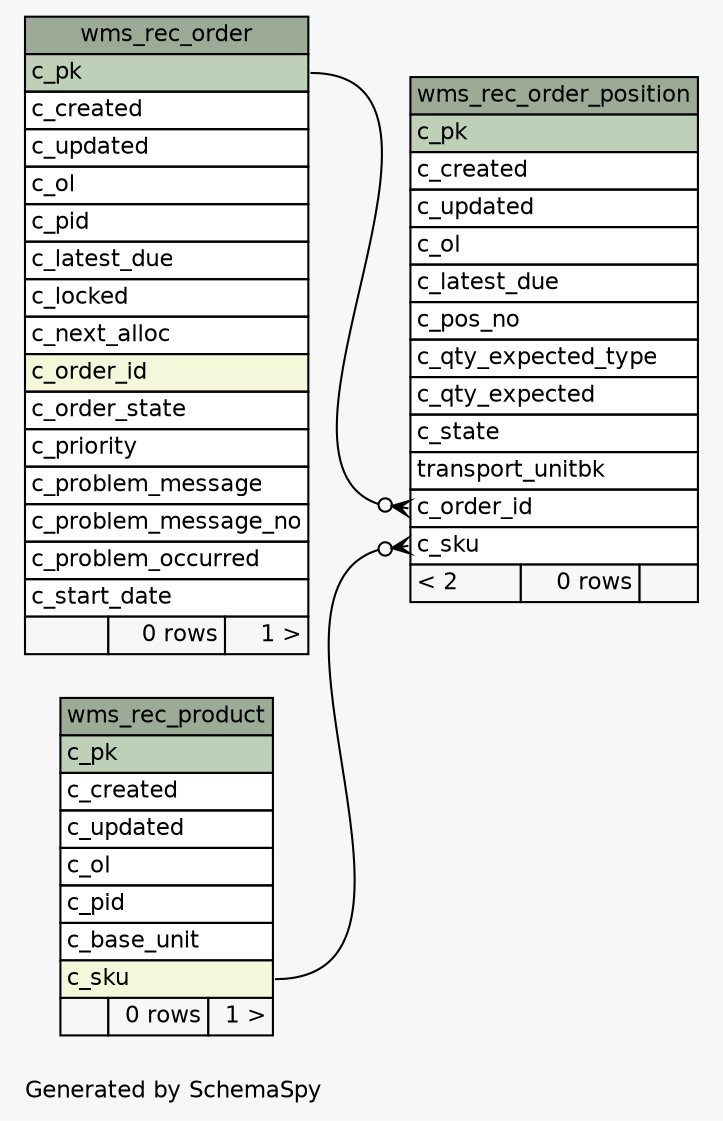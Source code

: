 // dot 2.36.0 on Linux 4.4.0-101-generic
// SchemaSpy rev Unknown
digraph "largeRelationshipsDiagram" {
  graph [
    rankdir="RL"
    bgcolor="#f7f7f7"
    label="\nGenerated by SchemaSpy"
    labeljust="l"
    nodesep="0.18"
    ranksep="0.46"
    fontname="Helvetica"
    fontsize="11"
  ];
  node [
    fontname="Helvetica"
    fontsize="11"
    shape="plaintext"
  ];
  edge [
    arrowsize="0.8"
  ];
  "wms_rec_order" [
    label=<
    <TABLE BORDER="0" CELLBORDER="1" CELLSPACING="0" BGCOLOR="#ffffff">
      <TR><TD COLSPAN="3" BGCOLOR="#9bab96" ALIGN="CENTER">wms_rec_order</TD></TR>
      <TR><TD PORT="c_pk" COLSPAN="3" BGCOLOR="#bed1b8" ALIGN="LEFT">c_pk</TD></TR>
      <TR><TD PORT="c_created" COLSPAN="3" ALIGN="LEFT">c_created</TD></TR>
      <TR><TD PORT="c_updated" COLSPAN="3" ALIGN="LEFT">c_updated</TD></TR>
      <TR><TD PORT="c_ol" COLSPAN="3" ALIGN="LEFT">c_ol</TD></TR>
      <TR><TD PORT="c_pid" COLSPAN="3" ALIGN="LEFT">c_pid</TD></TR>
      <TR><TD PORT="c_latest_due" COLSPAN="3" ALIGN="LEFT">c_latest_due</TD></TR>
      <TR><TD PORT="c_locked" COLSPAN="3" ALIGN="LEFT">c_locked</TD></TR>
      <TR><TD PORT="c_next_alloc" COLSPAN="3" ALIGN="LEFT">c_next_alloc</TD></TR>
      <TR><TD PORT="c_order_id" COLSPAN="3" BGCOLOR="#f4f7da" ALIGN="LEFT">c_order_id</TD></TR>
      <TR><TD PORT="c_order_state" COLSPAN="3" ALIGN="LEFT">c_order_state</TD></TR>
      <TR><TD PORT="c_priority" COLSPAN="3" ALIGN="LEFT">c_priority</TD></TR>
      <TR><TD PORT="c_problem_message" COLSPAN="3" ALIGN="LEFT">c_problem_message</TD></TR>
      <TR><TD PORT="c_problem_message_no" COLSPAN="3" ALIGN="LEFT">c_problem_message_no</TD></TR>
      <TR><TD PORT="c_problem_occurred" COLSPAN="3" ALIGN="LEFT">c_problem_occurred</TD></TR>
      <TR><TD PORT="c_start_date" COLSPAN="3" ALIGN="LEFT">c_start_date</TD></TR>
      <TR><TD ALIGN="LEFT" BGCOLOR="#f7f7f7">  </TD><TD ALIGN="RIGHT" BGCOLOR="#f7f7f7">0 rows</TD><TD ALIGN="RIGHT" BGCOLOR="#f7f7f7">1 &gt;</TD></TR>
    </TABLE>>
    URL="tables/wms_rec_order.html"
    tooltip="wms_rec_order"
  ];
  "wms_rec_order_position" [
    label=<
    <TABLE BORDER="0" CELLBORDER="1" CELLSPACING="0" BGCOLOR="#ffffff">
      <TR><TD COLSPAN="3" BGCOLOR="#9bab96" ALIGN="CENTER">wms_rec_order_position</TD></TR>
      <TR><TD PORT="c_pk" COLSPAN="3" BGCOLOR="#bed1b8" ALIGN="LEFT">c_pk</TD></TR>
      <TR><TD PORT="c_created" COLSPAN="3" ALIGN="LEFT">c_created</TD></TR>
      <TR><TD PORT="c_updated" COLSPAN="3" ALIGN="LEFT">c_updated</TD></TR>
      <TR><TD PORT="c_ol" COLSPAN="3" ALIGN="LEFT">c_ol</TD></TR>
      <TR><TD PORT="c_latest_due" COLSPAN="3" ALIGN="LEFT">c_latest_due</TD></TR>
      <TR><TD PORT="c_pos_no" COLSPAN="3" ALIGN="LEFT">c_pos_no</TD></TR>
      <TR><TD PORT="c_qty_expected_type" COLSPAN="3" ALIGN="LEFT">c_qty_expected_type</TD></TR>
      <TR><TD PORT="c_qty_expected" COLSPAN="3" ALIGN="LEFT">c_qty_expected</TD></TR>
      <TR><TD PORT="c_state" COLSPAN="3" ALIGN="LEFT">c_state</TD></TR>
      <TR><TD PORT="transport_unitbk" COLSPAN="3" ALIGN="LEFT">transport_unitbk</TD></TR>
      <TR><TD PORT="c_order_id" COLSPAN="3" ALIGN="LEFT">c_order_id</TD></TR>
      <TR><TD PORT="c_sku" COLSPAN="3" ALIGN="LEFT">c_sku</TD></TR>
      <TR><TD ALIGN="LEFT" BGCOLOR="#f7f7f7">&lt; 2</TD><TD ALIGN="RIGHT" BGCOLOR="#f7f7f7">0 rows</TD><TD ALIGN="RIGHT" BGCOLOR="#f7f7f7">  </TD></TR>
    </TABLE>>
    URL="tables/wms_rec_order_position.html"
    tooltip="wms_rec_order_position"
  ];
  "wms_rec_product" [
    label=<
    <TABLE BORDER="0" CELLBORDER="1" CELLSPACING="0" BGCOLOR="#ffffff">
      <TR><TD COLSPAN="3" BGCOLOR="#9bab96" ALIGN="CENTER">wms_rec_product</TD></TR>
      <TR><TD PORT="c_pk" COLSPAN="3" BGCOLOR="#bed1b8" ALIGN="LEFT">c_pk</TD></TR>
      <TR><TD PORT="c_created" COLSPAN="3" ALIGN="LEFT">c_created</TD></TR>
      <TR><TD PORT="c_updated" COLSPAN="3" ALIGN="LEFT">c_updated</TD></TR>
      <TR><TD PORT="c_ol" COLSPAN="3" ALIGN="LEFT">c_ol</TD></TR>
      <TR><TD PORT="c_pid" COLSPAN="3" ALIGN="LEFT">c_pid</TD></TR>
      <TR><TD PORT="c_base_unit" COLSPAN="3" ALIGN="LEFT">c_base_unit</TD></TR>
      <TR><TD PORT="c_sku" COLSPAN="3" BGCOLOR="#f4f7da" ALIGN="LEFT">c_sku</TD></TR>
      <TR><TD ALIGN="LEFT" BGCOLOR="#f7f7f7">  </TD><TD ALIGN="RIGHT" BGCOLOR="#f7f7f7">0 rows</TD><TD ALIGN="RIGHT" BGCOLOR="#f7f7f7">1 &gt;</TD></TR>
    </TABLE>>
    URL="tables/wms_rec_product.html"
    tooltip="wms_rec_product"
  ];
  "wms_rec_order_position":"c_order_id":w -> "wms_rec_order":"c_pk":e [arrowhead=none dir=back arrowtail=crowodot];
  "wms_rec_order_position":"c_sku":w -> "wms_rec_product":"c_sku":e [arrowhead=none dir=back arrowtail=crowodot];
}
